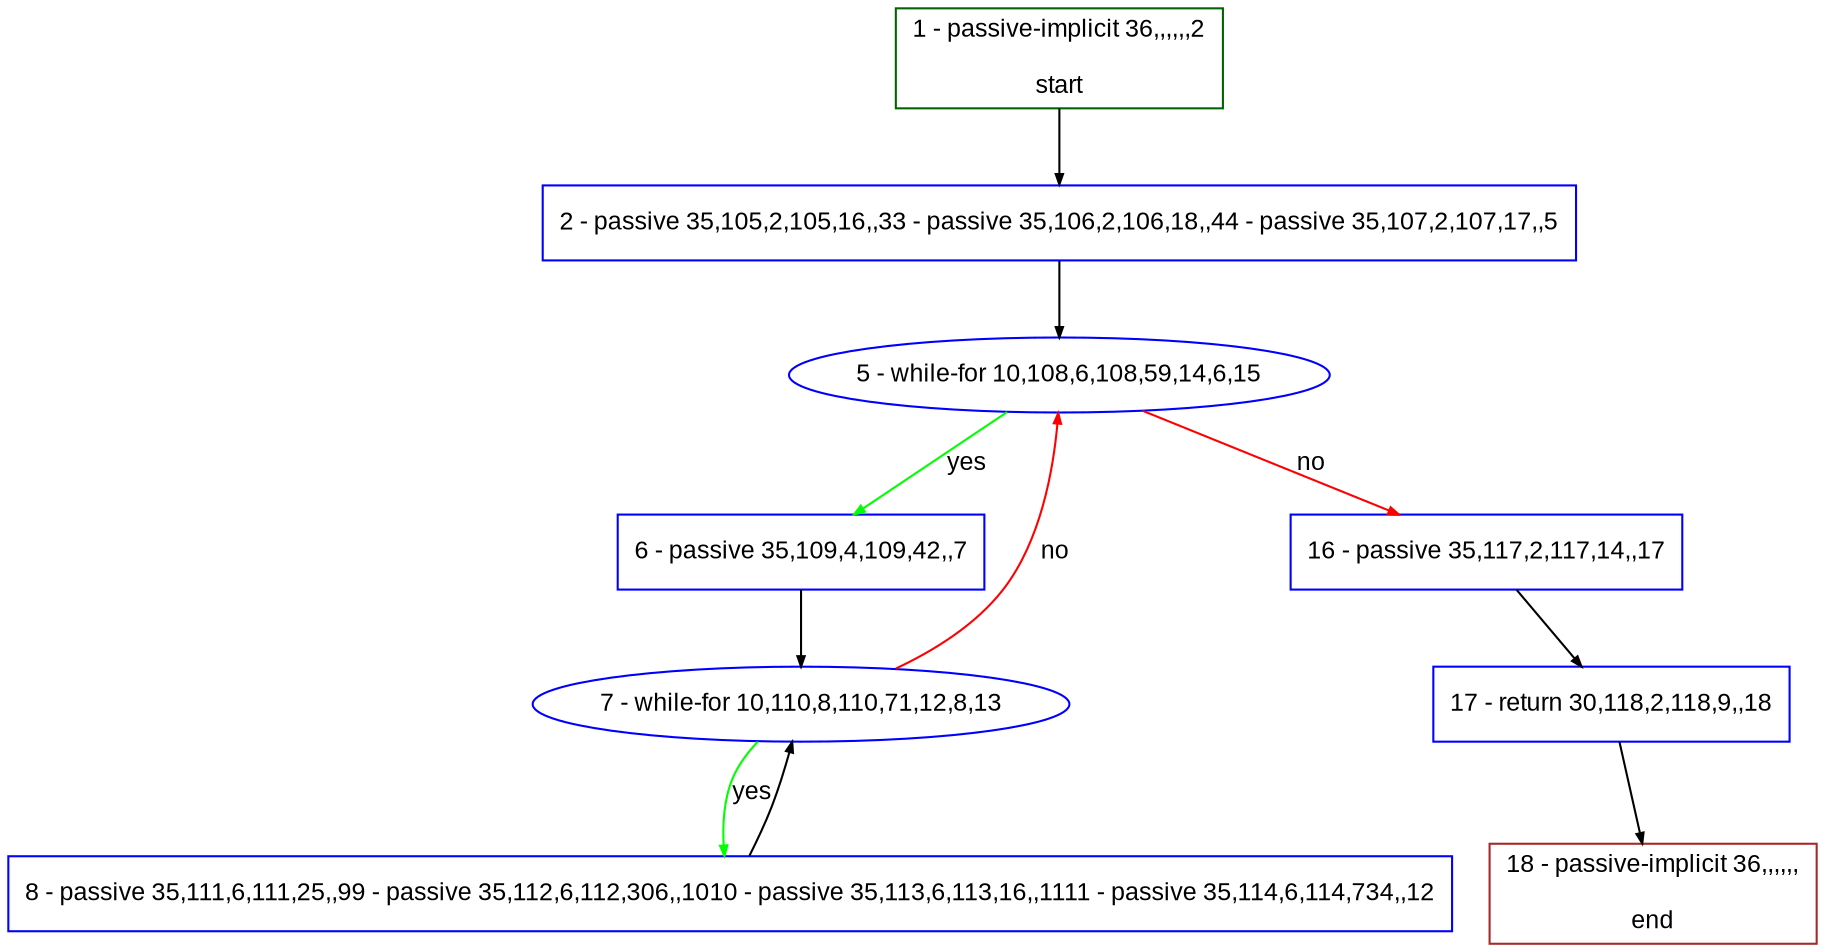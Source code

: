 digraph "" {
  graph [pack="true", label="", fontsize="12", packmode="clust", fontname="Arial", fillcolor="#FFFFCC", bgcolor="white", style="rounded,filled", compound="true"];
  node [node_initialized="no", label="", color="grey", fontsize="12", fillcolor="white", fontname="Arial", style="filled", shape="rectangle", compound="true", fixedsize="false"];
  edge [fontcolor="black", arrowhead="normal", arrowtail="none", arrowsize="0.5", ltail="", label="", color="black", fontsize="12", lhead="", fontname="Arial", dir="forward", compound="true"];
  __N1 [label="2 - passive 35,105,2,105,16,,33 - passive 35,106,2,106,18,,44 - passive 35,107,2,107,17,,5", color="#0000ff", fillcolor="#ffffff", style="filled", shape="box"];
  __N2 [label="1 - passive-implicit 36,,,,,,2\n\nstart", color="#006400", fillcolor="#ffffff", style="filled", shape="box"];
  __N3 [label="5 - while-for 10,108,6,108,59,14,6,15", color="#0000ff", fillcolor="#ffffff", style="filled", shape="oval"];
  __N4 [label="6 - passive 35,109,4,109,42,,7", color="#0000ff", fillcolor="#ffffff", style="filled", shape="box"];
  __N5 [label="16 - passive 35,117,2,117,14,,17", color="#0000ff", fillcolor="#ffffff", style="filled", shape="box"];
  __N6 [label="7 - while-for 10,110,8,110,71,12,8,13", color="#0000ff", fillcolor="#ffffff", style="filled", shape="oval"];
  __N7 [label="8 - passive 35,111,6,111,25,,99 - passive 35,112,6,112,306,,1010 - passive 35,113,6,113,16,,1111 - passive 35,114,6,114,734,,12", color="#0000ff", fillcolor="#ffffff", style="filled", shape="box"];
  __N8 [label="17 - return 30,118,2,118,9,,18", color="#0000ff", fillcolor="#ffffff", style="filled", shape="box"];
  __N9 [label="18 - passive-implicit 36,,,,,,\n\nend", color="#a52a2a", fillcolor="#ffffff", style="filled", shape="box"];
  __N2 -> __N1 [arrowhead="normal", arrowtail="none", color="#000000", label="", dir="forward"];
  __N1 -> __N3 [arrowhead="normal", arrowtail="none", color="#000000", label="", dir="forward"];
  __N3 -> __N4 [arrowhead="normal", arrowtail="none", color="#00ff00", label="yes", dir="forward"];
  __N3 -> __N5 [arrowhead="normal", arrowtail="none", color="#ff0000", label="no", dir="forward"];
  __N4 -> __N6 [arrowhead="normal", arrowtail="none", color="#000000", label="", dir="forward"];
  __N6 -> __N3 [arrowhead="normal", arrowtail="none", color="#ff0000", label="no", dir="forward"];
  __N6 -> __N7 [arrowhead="normal", arrowtail="none", color="#00ff00", label="yes", dir="forward"];
  __N7 -> __N6 [arrowhead="normal", arrowtail="none", color="#000000", label="", dir="forward"];
  __N5 -> __N8 [arrowhead="normal", arrowtail="none", color="#000000", label="", dir="forward"];
  __N8 -> __N9 [arrowhead="normal", arrowtail="none", color="#000000", label="", dir="forward"];
}
